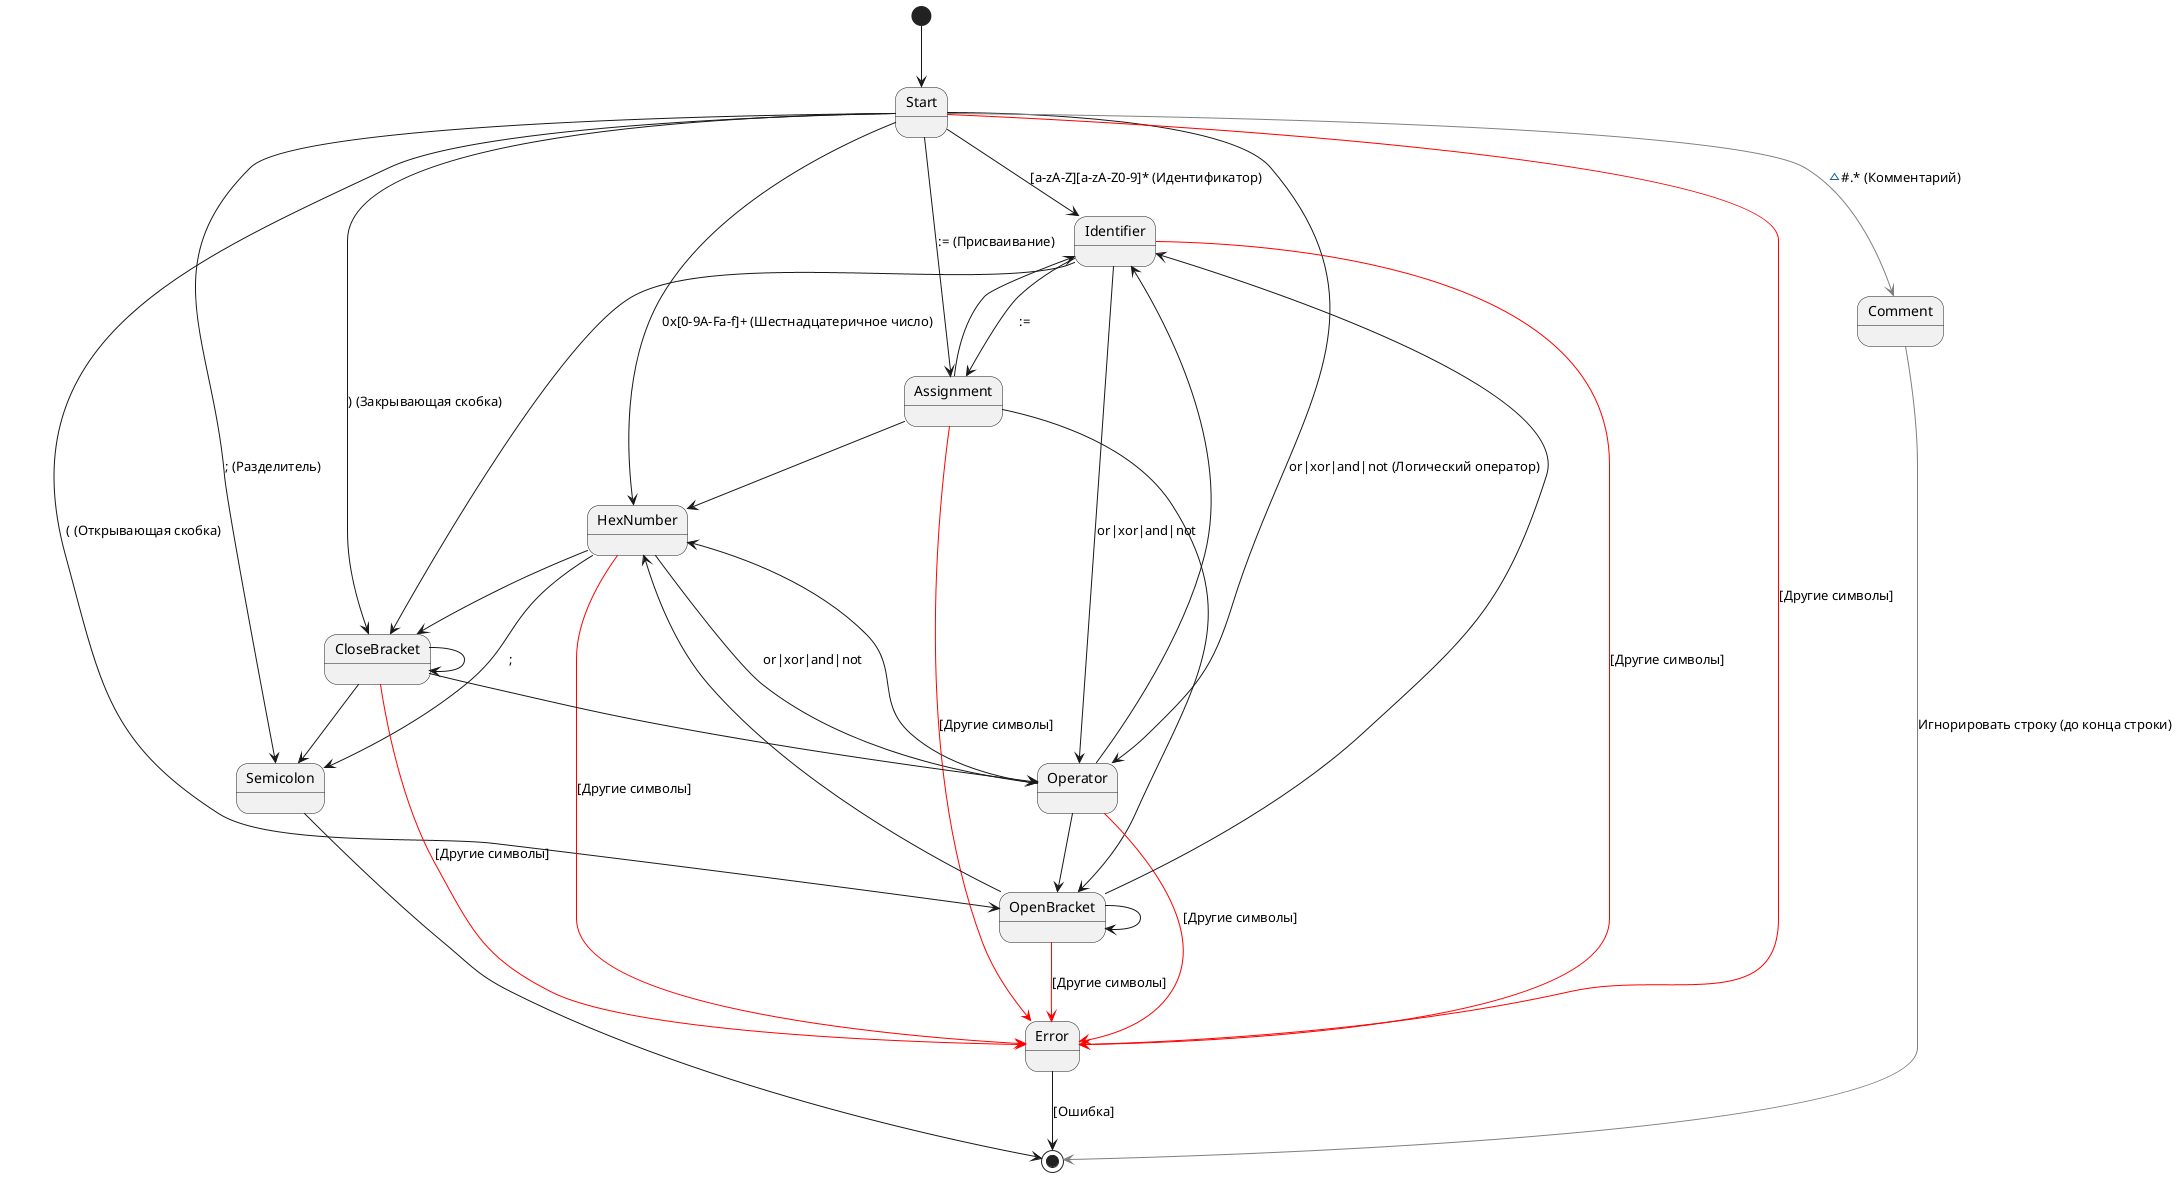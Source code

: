 @startuml

@startuml
[*] --> Start

Start --> Identifier : [a-zA-Z][a-zA-Z0-9]* (Идентификатор)
Start --> HexNumber : 0x[0-9A-Fa-f]+ (Шестнадцатеричное число)
Start --> Assignment : := (Присваивание)
Start --> Operator : or|xor|and|not (Логический оператор)
Start --> OpenBracket : ( (Открывающая скобка)
Start --> CloseBracket : ) (Закрывающая скобка)
Start --> Semicolon : ; (Разделитель)
Start -[#red]-> Error : [Другие символы]
Start -[#gray]-> Comment : ~#.* (Комментарий)

Identifier --> Operator : or|xor|and|not
Identifier --> Assignment : :=
Identifier --> CloseBracket
Identifier -[#red]-> Error : [Другие символы]

HexNumber --> Operator : or|xor|and|not
HexNumber --> Semicolon : ;
HexNumber --> CloseBracket
HexNumber -[#red]-> Error : [Другие символы]

Assignment --> Identifier
Assignment --> HexNumber
Assignment --> OpenBracket
Assignment -[#red]-> Error : [Другие символы]

Operator --> Identifier
Operator --> HexNumber
Operator --> OpenBracket
Operator -[#red]-> Error : [Другие символы]

OpenBracket --> Identifier
OpenBracket --> HexNumber
OpenBracket --> OpenBracket
OpenBracket -[#red]-> Error : [Другие символы]

CloseBracket --> Operator
CloseBracket --> CloseBracket
CloseBracket --> Semicolon
CloseBracket -[#red]-> Error : [Другие символы]

Comment -[#gray]-> [*] : Игнорировать строку (до конца строки)

Semicolon --> [*]

Error --> [*] : [Ошибка]
@enduml
@enduml
